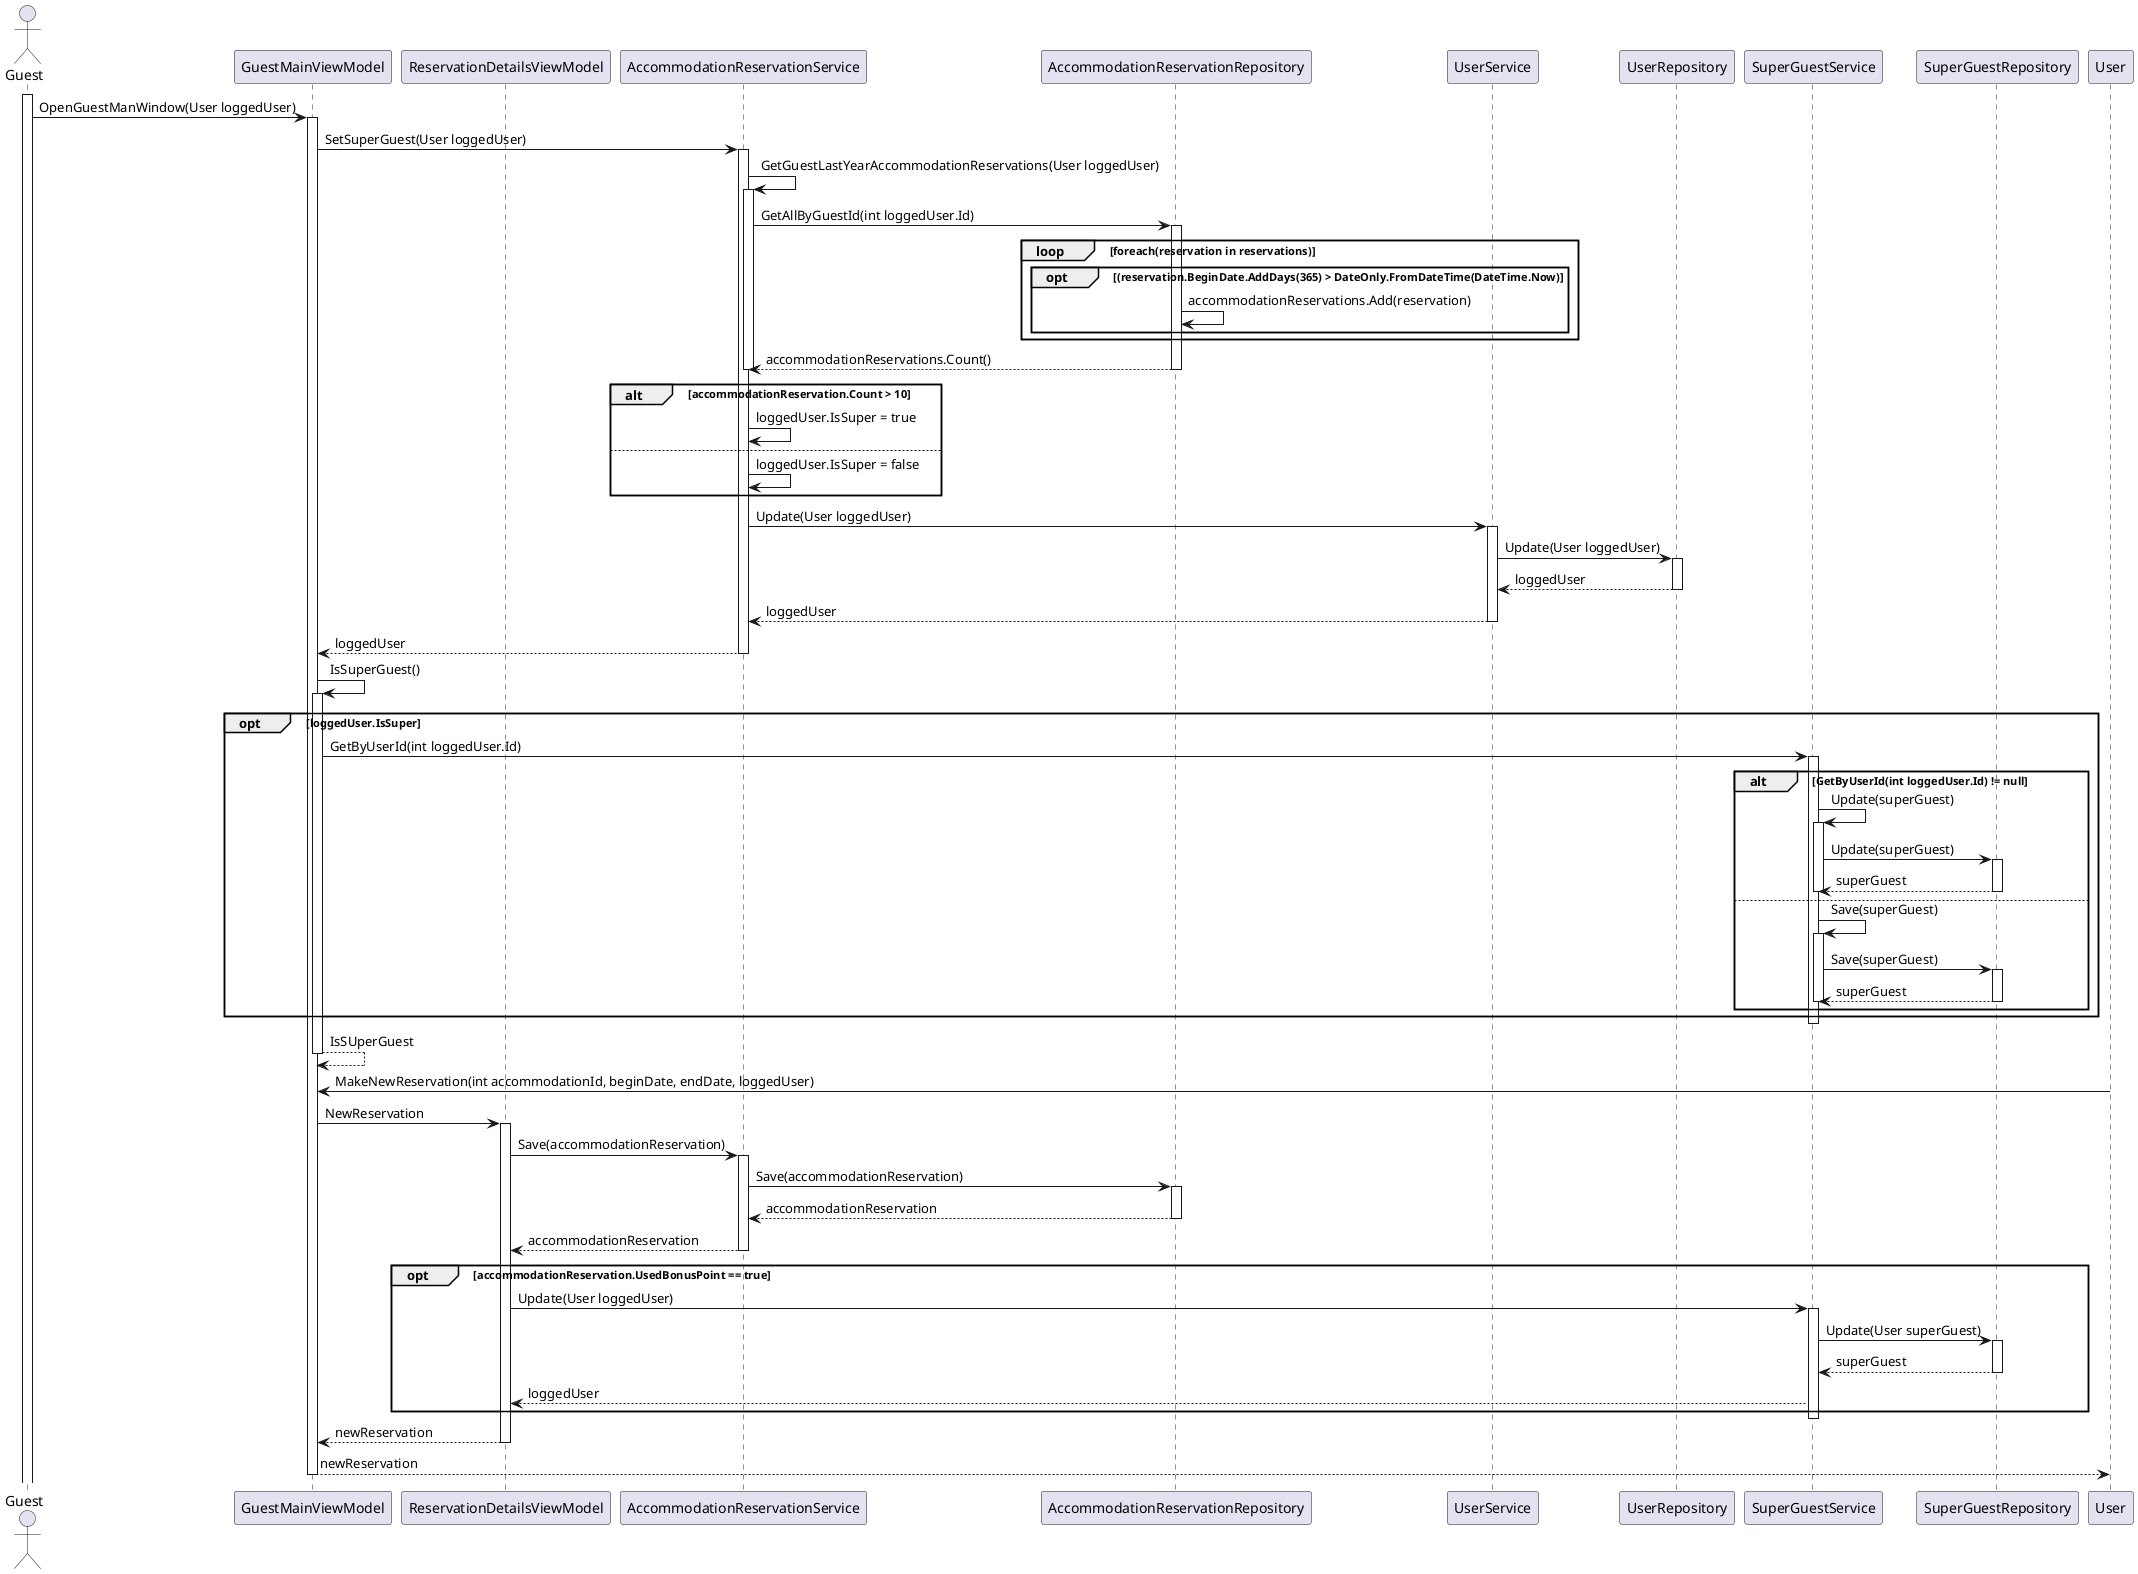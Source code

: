 @startuml GuestSequenceDiagram
actor Guest
participant GuestMainViewModel
participant ReservationDetailsViewModel
activate Guest


Guest -> GuestMainViewModel: OpenGuestManWindow(User loggedUser)

activate GuestMainViewModel
GuestMainViewModel -> AccommodationReservationService: SetSuperGuest(User loggedUser)
activate AccommodationReservationService
AccommodationReservationService -> AccommodationReservationService : GetGuestLastYearAccommodationReservations(User loggedUser)
activate AccommodationReservationService
AccommodationReservationService -> AccommodationReservationRepository: GetAllByGuestId(int loggedUser.Id)

activate AccommodationReservationRepository
loop foreach(reservation in reservations)
opt (reservation.BeginDate.AddDays(365) > DateOnly.FromDateTime(DateTime.Now)
AccommodationReservationRepository -> AccommodationReservationRepository: accommodationReservations.Add(reservation)
end
end
AccommodationReservationRepository --> AccommodationReservationService : accommodationReservations.Count()
deactivate AccommodationReservationRepository
deactivate AccommodationReservationService
alt accommodationReservation.Count > 10
AccommodationReservationService -> AccommodationReservationService: loggedUser.IsSuper = true
else
AccommodationReservationService -> AccommodationReservationService: loggedUser.IsSuper = false
end
AccommodationReservationService -> UserService: Update(User loggedUser)
activate UserService
UserService -> UserRepository : Update(User loggedUser)
activate UserRepository
UserRepository --> UserService : loggedUser
deactivate UserRepository
UserService --> AccommodationReservationService : loggedUser
deactivate UserService
AccommodationReservationService --> GuestMainViewModel : loggedUser
deactivate AccommodationReservationService

GuestMainViewModel -> GuestMainViewModel : IsSuperGuest()
activate GuestMainViewModel
opt loggedUser.IsSuper 
GuestMainViewModel -> SuperGuestService : GetByUserId(int loggedUser.Id)
activate SuperGuestService
alt GetByUserId(int loggedUser.Id) != null
SuperGuestService -> SuperGuestService: Update(superGuest)
activate SuperGuestService
SuperGuestService -> SuperGuestRepository: Update(superGuest)
activate SuperGuestRepository
SuperGuestRepository --> SuperGuestService: superGuest
deactivate SuperGuestRepository
deactivate SuperGuestService
else
SuperGuestService -> SuperGuestService: Save(superGuest)
activate SuperGuestService
SuperGuestService -> SuperGuestRepository: Save(superGuest)
activate SuperGuestRepository
SuperGuestRepository --> SuperGuestService: superGuest
deactivate SuperGuestRepository
deactivate SuperGuestService
end
end
deactivate SuperGuestService
return IsSUperGuest


User -> GuestMainViewModel :MakeNewReservation(int accommodationId, beginDate, endDate, loggedUser)
GuestMainViewModel -> ReservationDetailsViewModel : NewReservation
activate ReservationDetailsViewModel
ReservationDetailsViewModel -> AccommodationReservationService: Save(accommodationReservation)
activate AccommodationReservationService
AccommodationReservationService -> AccommodationReservationRepository: Save(accommodationReservation)
activate AccommodationReservationRepository
AccommodationReservationRepository --> AccommodationReservationService: accommodationReservation
deactivate AccommodationReservationRepository
AccommodationReservationService --> ReservationDetailsViewModel: accommodationReservation
deactivate AccommodationReservationService

opt accommodationReservation.UsedBonusPoint == true
ReservationDetailsViewModel -> SuperGuestService: Update(User loggedUser)
activate SuperGuestService
SuperGuestService -> SuperGuestRepository: Update(User superGuest)
activate SuperGuestRepository
SuperGuestRepository --> SuperGuestService: superGuest
deactivate SuperGuestRepository
SuperGuestService --> ReservationDetailsViewModel : loggedUser
end

deactivate SuperGuestService
ReservationDetailsViewModel --> GuestMainViewModel : newReservation
deactivate ReservationDetailsViewModel
GuestMainViewModel --> User : newReservation
deactivate GuestMainViewModel

@enduml